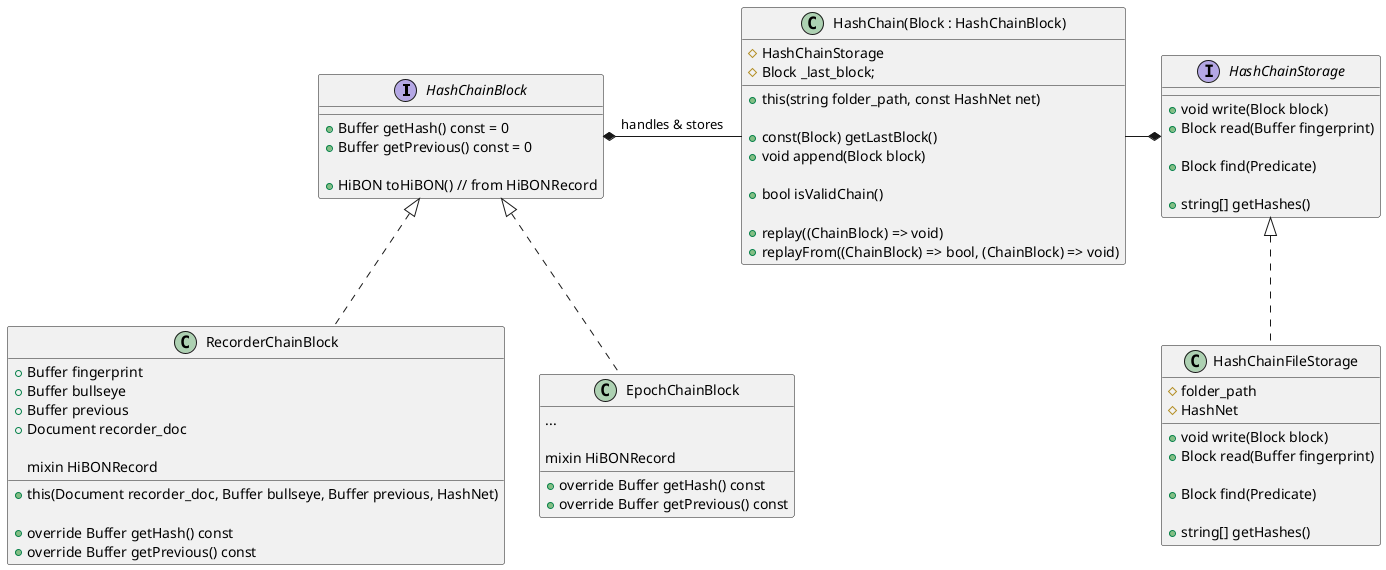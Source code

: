 @startuml

interface HashChainBlock {
    + Buffer getHash() const = 0
    + Buffer getPrevious() const = 0

    + HiBON toHiBON() // from HiBONRecord
}

class RecorderChainBlock {
    + Buffer fingerprint
    + Buffer bullseye
    + Buffer previous
    + Document recorder_doc

    mixin HiBONRecord

    + this(Document recorder_doc, Buffer bullseye, Buffer previous, HashNet)

    + override Buffer getHash() const
    + override Buffer getPrevious() const
}

HashChainBlock <|.. RecorderChainBlock

class EpochChainBlock {
    ...

    mixin HiBONRecord

    + override Buffer getHash() const
    + override Buffer getPrevious() const
}

HashChainBlock <|.. EpochChainBlock

class "HashChain(Block : HashChainBlock)" as HashChain {
    # HashChainStorage
    # Block _last_block;

    + this(string folder_path, const HashNet net)

    + const(Block) getLastBlock()
    + void append(Block block)

    + bool isValidChain()

    + replay((ChainBlock) => void)
    + replayFrom((ChainBlock) => bool, (ChainBlock) => void)
}

HashChainBlock *- HashChain : handles & stores
HashChain -* HashChainStorage

interface HashChainStorage {
    + void write(Block block)
    + Block read(Buffer fingerprint)

    + Block find(Predicate)

    + string[] getHashes()
}

class HashChainFileStorage {
    # folder_path
    # HashNet

    + void write(Block block)
    + Block read(Buffer fingerprint)

    + Block find(Predicate)

    + string[] getHashes()
}

HashChainStorage <|.. HashChainFileStorage

@enduml
